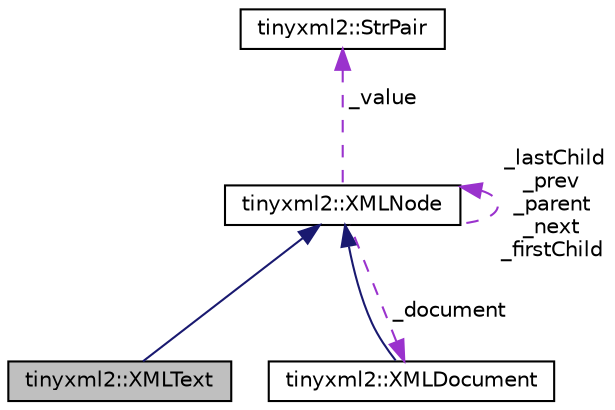 digraph "tinyxml2::XMLText"
{
 // LATEX_PDF_SIZE
  edge [fontname="Helvetica",fontsize="10",labelfontname="Helvetica",labelfontsize="10"];
  node [fontname="Helvetica",fontsize="10",shape=record];
  Node1 [label="tinyxml2::XMLText",height=0.2,width=0.4,color="black", fillcolor="grey75", style="filled", fontcolor="black",tooltip=" "];
  Node2 -> Node1 [dir="back",color="midnightblue",fontsize="10",style="solid",fontname="Helvetica"];
  Node2 [label="tinyxml2::XMLNode",height=0.2,width=0.4,color="black", fillcolor="white", style="filled",URL="$classtinyxml2_1_1XMLNode.html",tooltip=" "];
  Node3 -> Node2 [dir="back",color="darkorchid3",fontsize="10",style="dashed",label=" _document" ,fontname="Helvetica"];
  Node3 [label="tinyxml2::XMLDocument",height=0.2,width=0.4,color="black", fillcolor="white", style="filled",URL="$classtinyxml2_1_1XMLDocument.html",tooltip=" "];
  Node2 -> Node3 [dir="back",color="midnightblue",fontsize="10",style="solid",fontname="Helvetica"];
  Node4 -> Node2 [dir="back",color="darkorchid3",fontsize="10",style="dashed",label=" _value" ,fontname="Helvetica"];
  Node4 [label="tinyxml2::StrPair",height=0.2,width=0.4,color="black", fillcolor="white", style="filled",URL="$classtinyxml2_1_1StrPair.html",tooltip=" "];
  Node2 -> Node2 [dir="back",color="darkorchid3",fontsize="10",style="dashed",label=" _lastChild\n_prev\n_parent\n_next\n_firstChild" ,fontname="Helvetica"];
}
